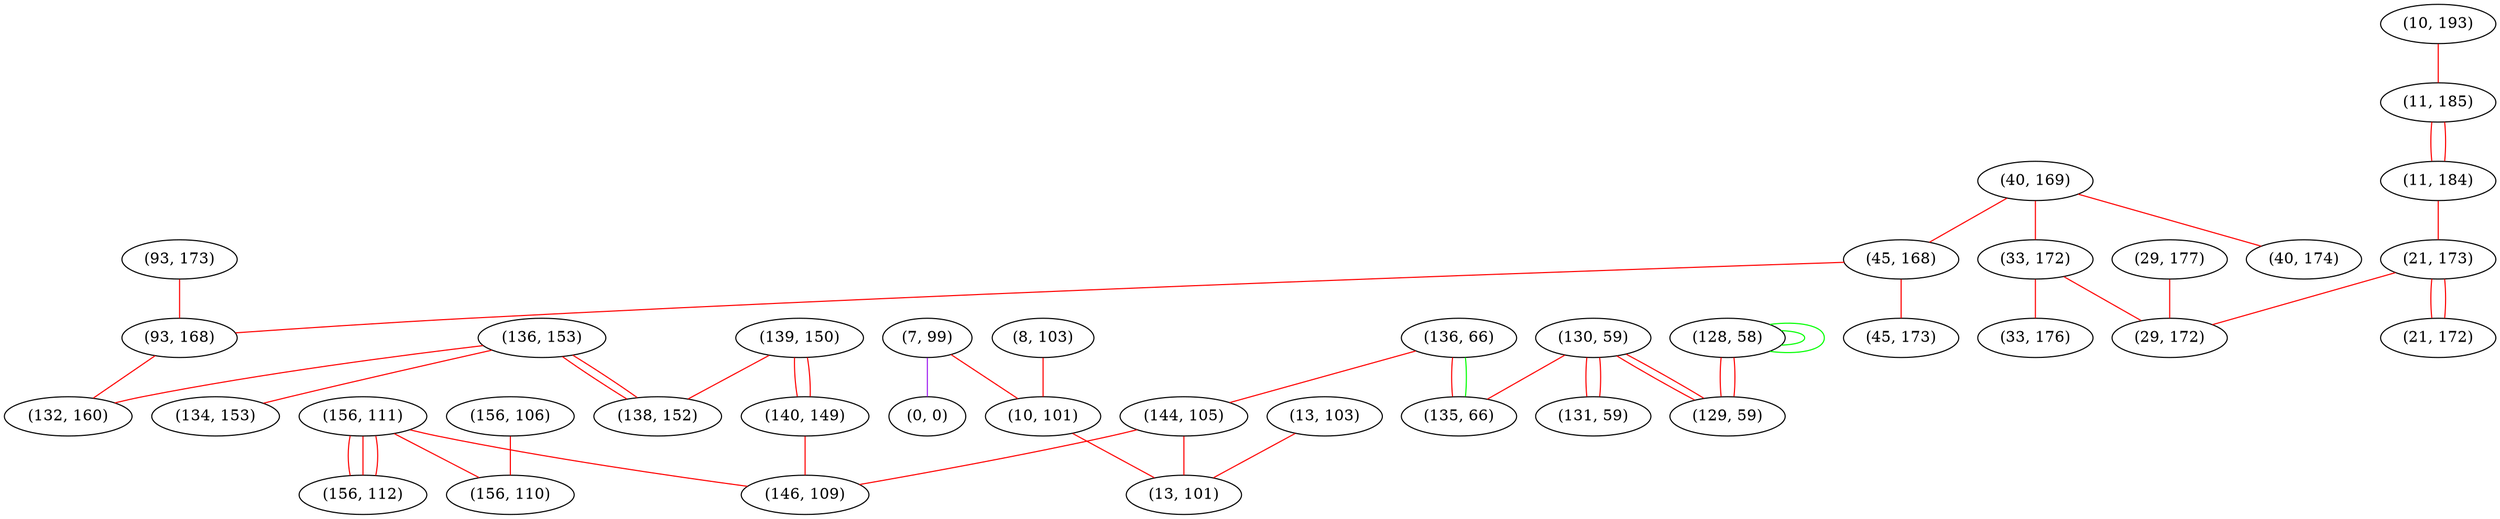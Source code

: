 graph "" {
"(136, 153)";
"(29, 177)";
"(136, 66)";
"(10, 193)";
"(40, 169)";
"(156, 111)";
"(13, 103)";
"(45, 168)";
"(11, 185)";
"(130, 59)";
"(131, 59)";
"(45, 173)";
"(7, 99)";
"(33, 172)";
"(144, 105)";
"(139, 150)";
"(134, 153)";
"(93, 173)";
"(8, 103)";
"(11, 184)";
"(21, 173)";
"(140, 149)";
"(10, 101)";
"(0, 0)";
"(128, 58)";
"(93, 168)";
"(40, 174)";
"(129, 59)";
"(13, 101)";
"(138, 152)";
"(21, 172)";
"(135, 66)";
"(146, 109)";
"(156, 112)";
"(156, 106)";
"(33, 176)";
"(29, 172)";
"(156, 110)";
"(132, 160)";
"(136, 153)" -- "(138, 152)"  [color=red, key=0, weight=1];
"(136, 153)" -- "(138, 152)"  [color=red, key=1, weight=1];
"(136, 153)" -- "(134, 153)"  [color=red, key=0, weight=1];
"(136, 153)" -- "(132, 160)"  [color=red, key=0, weight=1];
"(29, 177)" -- "(29, 172)"  [color=red, key=0, weight=1];
"(136, 66)" -- "(144, 105)"  [color=red, key=0, weight=1];
"(136, 66)" -- "(135, 66)"  [color=red, key=0, weight=1];
"(136, 66)" -- "(135, 66)"  [color=green, key=1, weight=2];
"(10, 193)" -- "(11, 185)"  [color=red, key=0, weight=1];
"(40, 169)" -- "(40, 174)"  [color=red, key=0, weight=1];
"(40, 169)" -- "(33, 172)"  [color=red, key=0, weight=1];
"(40, 169)" -- "(45, 168)"  [color=red, key=0, weight=1];
"(156, 111)" -- "(146, 109)"  [color=red, key=0, weight=1];
"(156, 111)" -- "(156, 110)"  [color=red, key=0, weight=1];
"(156, 111)" -- "(156, 112)"  [color=red, key=0, weight=1];
"(156, 111)" -- "(156, 112)"  [color=red, key=1, weight=1];
"(156, 111)" -- "(156, 112)"  [color=red, key=2, weight=1];
"(13, 103)" -- "(13, 101)"  [color=red, key=0, weight=1];
"(45, 168)" -- "(45, 173)"  [color=red, key=0, weight=1];
"(45, 168)" -- "(93, 168)"  [color=red, key=0, weight=1];
"(11, 185)" -- "(11, 184)"  [color=red, key=0, weight=1];
"(11, 185)" -- "(11, 184)"  [color=red, key=1, weight=1];
"(130, 59)" -- "(129, 59)"  [color=red, key=0, weight=1];
"(130, 59)" -- "(129, 59)"  [color=red, key=1, weight=1];
"(130, 59)" -- "(131, 59)"  [color=red, key=0, weight=1];
"(130, 59)" -- "(131, 59)"  [color=red, key=1, weight=1];
"(130, 59)" -- "(135, 66)"  [color=red, key=0, weight=1];
"(7, 99)" -- "(10, 101)"  [color=red, key=0, weight=1];
"(7, 99)" -- "(0, 0)"  [color=purple, key=0, weight=4];
"(33, 172)" -- "(29, 172)"  [color=red, key=0, weight=1];
"(33, 172)" -- "(33, 176)"  [color=red, key=0, weight=1];
"(144, 105)" -- "(146, 109)"  [color=red, key=0, weight=1];
"(144, 105)" -- "(13, 101)"  [color=red, key=0, weight=1];
"(139, 150)" -- "(140, 149)"  [color=red, key=0, weight=1];
"(139, 150)" -- "(140, 149)"  [color=red, key=1, weight=1];
"(139, 150)" -- "(138, 152)"  [color=red, key=0, weight=1];
"(93, 173)" -- "(93, 168)"  [color=red, key=0, weight=1];
"(8, 103)" -- "(10, 101)"  [color=red, key=0, weight=1];
"(11, 184)" -- "(21, 173)"  [color=red, key=0, weight=1];
"(21, 173)" -- "(29, 172)"  [color=red, key=0, weight=1];
"(21, 173)" -- "(21, 172)"  [color=red, key=0, weight=1];
"(21, 173)" -- "(21, 172)"  [color=red, key=1, weight=1];
"(140, 149)" -- "(146, 109)"  [color=red, key=0, weight=1];
"(10, 101)" -- "(13, 101)"  [color=red, key=0, weight=1];
"(128, 58)" -- "(129, 59)"  [color=red, key=0, weight=1];
"(128, 58)" -- "(129, 59)"  [color=red, key=1, weight=1];
"(128, 58)" -- "(128, 58)"  [color=green, key=0, weight=2];
"(128, 58)" -- "(128, 58)"  [color=green, key=1, weight=2];
"(93, 168)" -- "(132, 160)"  [color=red, key=0, weight=1];
"(156, 106)" -- "(156, 110)"  [color=red, key=0, weight=1];
}
